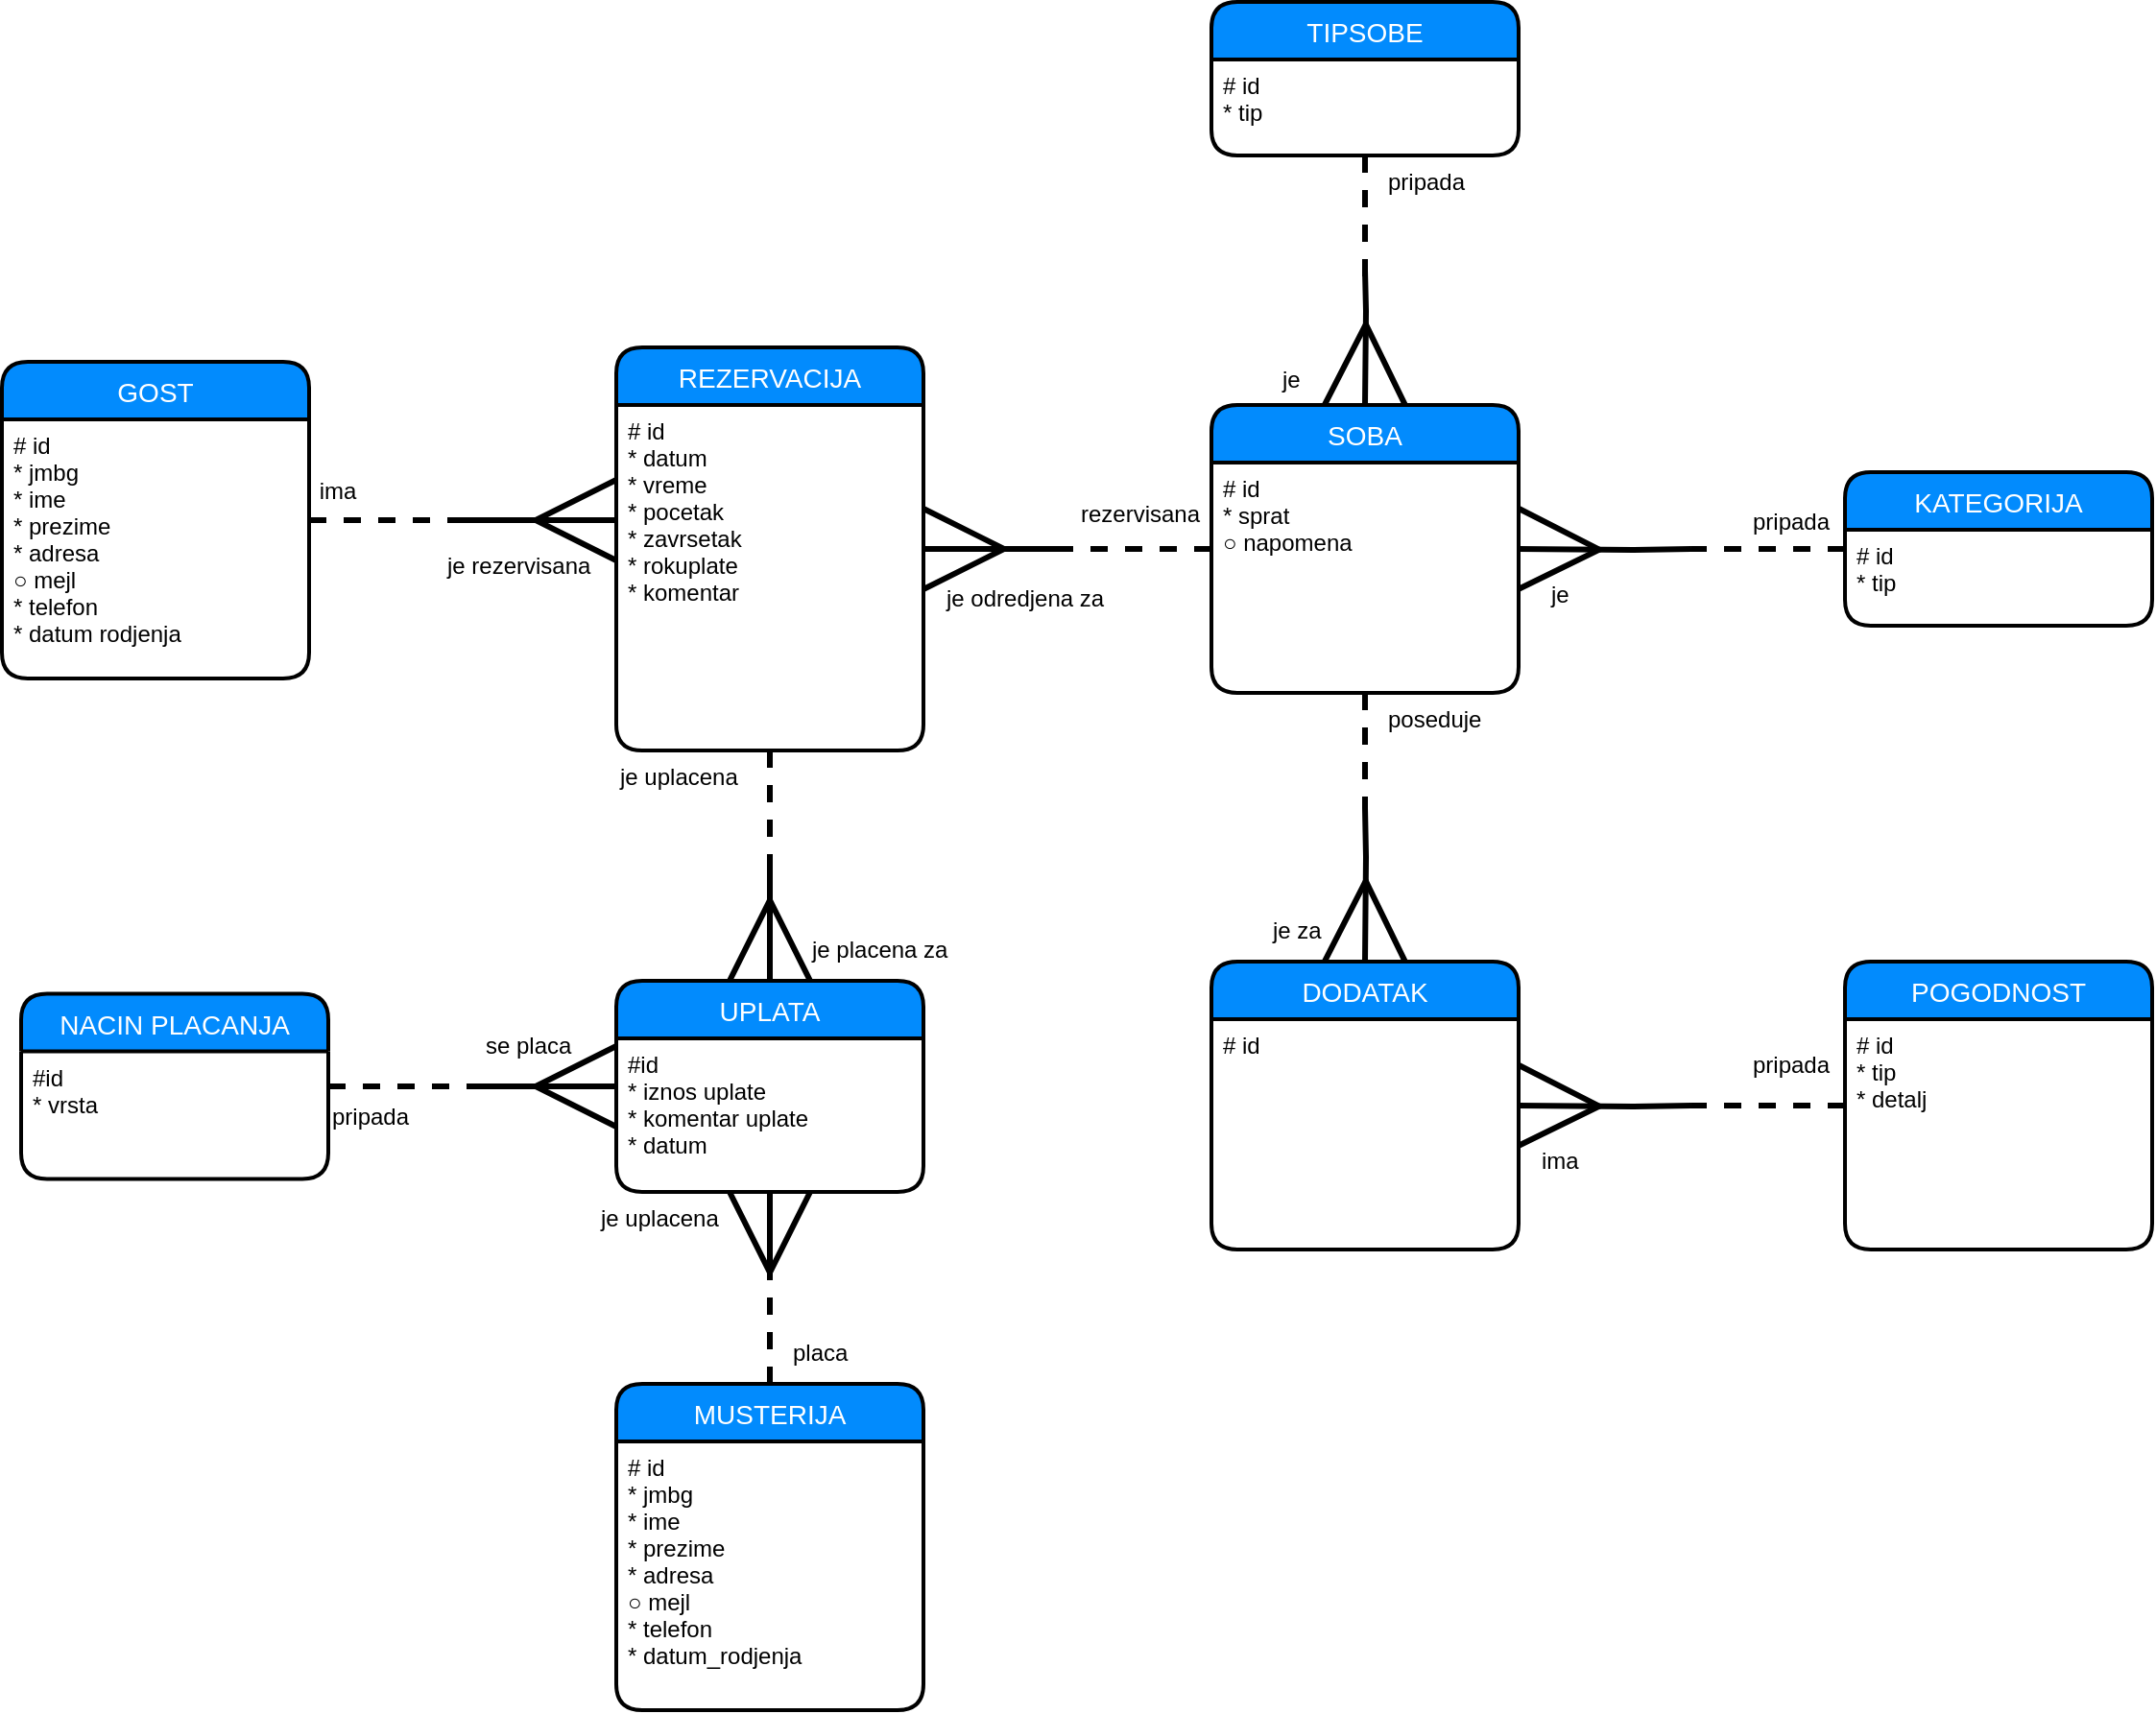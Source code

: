 <mxfile version="13.1.14" type="device"><diagram id="N1i-47K3Nv_V_qPSBVKC" name="Page-1"><mxGraphModel dx="2523" dy="1988" grid="1" gridSize="10" guides="1" tooltips="1" connect="1" arrows="1" fold="1" page="1" pageScale="1" pageWidth="850" pageHeight="1100" math="0" shadow="0"><root><mxCell id="0"/><mxCell id="1" parent="0"/><mxCell id="1yKAOsxujqE0B-REHoKv-37" style="edgeStyle=orthogonalEdgeStyle;rounded=0;orthogonalLoop=1;jettySize=auto;html=1;startSize=38;endArrow=none;endFill=0;endSize=38;strokeWidth=3;fontColor=#FFFFFF;dashed=1;" parent="1" source="1yKAOsxujqE0B-REHoKv-5" edge="1"><mxGeometry relative="1" as="geometry"><mxPoint x="170.0" y="65" as="targetPoint"/></mxGeometry></mxCell><mxCell id="1yKAOsxujqE0B-REHoKv-5" value="SOBA" style="swimlane;childLayout=stackLayout;horizontal=1;startSize=30;horizontalStack=0;rounded=1;fontSize=14;fontStyle=0;strokeWidth=2;resizeParent=0;resizeLast=1;shadow=0;dashed=0;align=center;fillColor=#028BFD;fontColor=#FFFFFF;" parent="1" vertex="1"><mxGeometry x="250" y="-10" width="160" height="150" as="geometry"/></mxCell><mxCell id="1yKAOsxujqE0B-REHoKv-6" value="# id&#xA;* sprat&#xA;○ napomena&#xA;" style="align=left;strokeColor=none;fillColor=none;spacingLeft=4;fontSize=12;verticalAlign=top;resizable=0;rotatable=0;part=1;" parent="1yKAOsxujqE0B-REHoKv-5" vertex="1"><mxGeometry y="30" width="160" height="120" as="geometry"/></mxCell><mxCell id="1yKAOsxujqE0B-REHoKv-7" value="TIPSOBE" style="swimlane;childLayout=stackLayout;horizontal=1;startSize=30;horizontalStack=0;rounded=1;fontSize=14;fontStyle=0;strokeWidth=2;resizeParent=0;resizeLast=1;shadow=0;dashed=0;align=center;fillColor=#028BFD;fontColor=#FFFFFF;" parent="1" vertex="1"><mxGeometry x="250" y="-220" width="160" height="80" as="geometry"/></mxCell><mxCell id="1yKAOsxujqE0B-REHoKv-8" value="# id&#xA;* tip&#xA;" style="align=left;strokeColor=none;fillColor=none;spacingLeft=4;fontSize=12;verticalAlign=top;resizable=0;rotatable=0;part=1;" parent="1yKAOsxujqE0B-REHoKv-7" vertex="1"><mxGeometry y="30" width="160" height="50" as="geometry"/></mxCell><mxCell id="1yKAOsxujqE0B-REHoKv-30" style="edgeStyle=orthogonalEdgeStyle;rounded=0;orthogonalLoop=1;jettySize=auto;html=1;entryX=0.5;entryY=0;entryDx=0;entryDy=0;startSize=38;endArrow=ERmany;endFill=0;endSize=38;strokeWidth=3;fontColor=#FFFFFF;" parent="1" target="1yKAOsxujqE0B-REHoKv-5" edge="1"><mxGeometry relative="1" as="geometry"><mxPoint x="330" y="-80" as="sourcePoint"/></mxGeometry></mxCell><mxCell id="1yKAOsxujqE0B-REHoKv-31" style="edgeStyle=orthogonalEdgeStyle;rounded=0;orthogonalLoop=1;jettySize=auto;html=1;startSize=38;endArrow=none;endFill=0;endSize=38;strokeWidth=3;fontColor=#FFFFFF;dashed=1;" parent="1" source="1yKAOsxujqE0B-REHoKv-8" edge="1"><mxGeometry relative="1" as="geometry"><mxPoint x="330" y="-70" as="targetPoint"/></mxGeometry></mxCell><mxCell id="1yKAOsxujqE0B-REHoKv-34" style="edgeStyle=orthogonalEdgeStyle;rounded=0;orthogonalLoop=1;jettySize=auto;html=1;entryX=1;entryY=0.5;entryDx=0;entryDy=0;startSize=38;endArrow=ERmany;endFill=0;endSize=38;strokeWidth=3;fontColor=#FFFFFF;" parent="1" target="1yKAOsxujqE0B-REHoKv-5" edge="1"><mxGeometry relative="1" as="geometry"><mxPoint x="500" y="65" as="sourcePoint"/></mxGeometry></mxCell><mxCell id="1yKAOsxujqE0B-REHoKv-35" style="edgeStyle=orthogonalEdgeStyle;rounded=0;orthogonalLoop=1;jettySize=auto;html=1;startSize=38;endArrow=none;endFill=0;endSize=38;strokeWidth=3;fontColor=#FFFFFF;dashed=1;" parent="1" source="1yKAOsxujqE0B-REHoKv-11" edge="1"><mxGeometry relative="1" as="geometry"><mxPoint x="500" y="65" as="targetPoint"/></mxGeometry></mxCell><mxCell id="1yKAOsxujqE0B-REHoKv-11" value="KATEGORIJA" style="swimlane;childLayout=stackLayout;horizontal=1;startSize=30;horizontalStack=0;rounded=1;fontSize=14;fontStyle=0;strokeWidth=2;resizeParent=0;resizeLast=1;shadow=0;dashed=0;align=center;fillColor=#028BFD;fontColor=#FFFFFF;" parent="1" vertex="1"><mxGeometry x="580" y="25" width="160" height="80" as="geometry"/></mxCell><mxCell id="1yKAOsxujqE0B-REHoKv-12" value="# id&#xA;* tip&#xA;" style="align=left;strokeColor=none;fillColor=none;spacingLeft=4;fontSize=12;verticalAlign=top;resizable=0;rotatable=0;part=1;" parent="1yKAOsxujqE0B-REHoKv-11" vertex="1"><mxGeometry y="30" width="160" height="50" as="geometry"/></mxCell><mxCell id="1yKAOsxujqE0B-REHoKv-36" style="edgeStyle=orthogonalEdgeStyle;rounded=0;orthogonalLoop=1;jettySize=auto;html=1;startSize=38;endArrow=none;endFill=0;endSize=38;strokeWidth=3;fontColor=#FFFFFF;startArrow=ERmany;startFill=0;" parent="1" source="1yKAOsxujqE0B-REHoKv-16" edge="1"><mxGeometry relative="1" as="geometry"><mxPoint x="170" y="65" as="targetPoint"/></mxGeometry></mxCell><mxCell id="1yKAOsxujqE0B-REHoKv-42" style="edgeStyle=orthogonalEdgeStyle;rounded=0;orthogonalLoop=1;jettySize=auto;html=1;startArrow=ERmany;startFill=0;startSize=38;endArrow=none;endFill=0;endSize=38;strokeWidth=3;fontColor=#FFFFFF;exitX=0.5;exitY=0;exitDx=0;exitDy=0;" parent="1" source="stMQd1ZbPbFEkxC-ro5W-1" edge="1"><mxGeometry relative="1" as="geometry"><mxPoint x="20" y="230" as="targetPoint"/><mxPoint x="20" y="230" as="sourcePoint"/></mxGeometry></mxCell><mxCell id="1yKAOsxujqE0B-REHoKv-22" value="DODATAK" style="swimlane;childLayout=stackLayout;horizontal=1;startSize=30;horizontalStack=0;rounded=1;fontSize=14;fontStyle=0;strokeWidth=2;resizeParent=0;resizeLast=1;shadow=0;dashed=0;align=center;fillColor=#028BFD;fontColor=#FFFFFF;" parent="1" vertex="1"><mxGeometry x="250" y="280" width="160" height="150" as="geometry"/></mxCell><mxCell id="1yKAOsxujqE0B-REHoKv-23" value="# id" style="align=left;strokeColor=none;fillColor=none;spacingLeft=4;fontSize=12;verticalAlign=top;resizable=0;rotatable=0;part=1;" parent="1yKAOsxujqE0B-REHoKv-22" vertex="1"><mxGeometry y="30" width="160" height="120" as="geometry"/></mxCell><mxCell id="1yKAOsxujqE0B-REHoKv-44" style="edgeStyle=orthogonalEdgeStyle;rounded=0;orthogonalLoop=1;jettySize=auto;html=1;entryX=0.5;entryY=0;entryDx=0;entryDy=0;startArrow=none;startFill=0;startSize=38;endArrow=ERmany;endFill=0;endSize=38;strokeWidth=3;fontColor=#FFFFFF;" parent="1" target="1yKAOsxujqE0B-REHoKv-22" edge="1"><mxGeometry relative="1" as="geometry"><mxPoint x="330" y="200" as="sourcePoint"/></mxGeometry></mxCell><mxCell id="1yKAOsxujqE0B-REHoKv-45" style="edgeStyle=orthogonalEdgeStyle;rounded=0;orthogonalLoop=1;jettySize=auto;html=1;startArrow=none;startFill=0;startSize=38;endArrow=none;endFill=0;endSize=38;strokeWidth=3;fontColor=#FFFFFF;dashed=1;" parent="1" source="1yKAOsxujqE0B-REHoKv-6" edge="1"><mxGeometry relative="1" as="geometry"><mxPoint x="330" y="200" as="targetPoint"/></mxGeometry></mxCell><mxCell id="1yKAOsxujqE0B-REHoKv-58" style="edgeStyle=orthogonalEdgeStyle;rounded=0;orthogonalLoop=1;jettySize=auto;html=1;entryX=1;entryY=0.375;entryDx=0;entryDy=0;entryPerimeter=0;startArrow=none;startFill=0;startSize=38;endArrow=ERmany;endFill=0;endSize=38;strokeWidth=3;fontColor=#FFFFFF;" parent="1" target="1yKAOsxujqE0B-REHoKv-23" edge="1"><mxGeometry relative="1" as="geometry"><mxPoint x="500" y="355" as="sourcePoint"/></mxGeometry></mxCell><mxCell id="1yKAOsxujqE0B-REHoKv-59" style="edgeStyle=orthogonalEdgeStyle;rounded=0;orthogonalLoop=1;jettySize=auto;html=1;startArrow=none;startFill=0;startSize=38;endArrow=none;endFill=0;endSize=38;strokeWidth=3;fontColor=#FFFFFF;dashed=1;" parent="1" source="1yKAOsxujqE0B-REHoKv-50" edge="1"><mxGeometry relative="1" as="geometry"><mxPoint x="500" y="355" as="targetPoint"/></mxGeometry></mxCell><mxCell id="1yKAOsxujqE0B-REHoKv-50" value="POGODNOST" style="swimlane;childLayout=stackLayout;horizontal=1;startSize=30;horizontalStack=0;rounded=1;fontSize=14;fontStyle=0;strokeWidth=2;resizeParent=0;resizeLast=1;shadow=0;dashed=0;align=center;fillColor=#028BFD;fontColor=#FFFFFF;" parent="1" vertex="1"><mxGeometry x="580" y="280" width="160" height="150" as="geometry"/></mxCell><mxCell id="1yKAOsxujqE0B-REHoKv-51" value="# id&#xA;* tip&#xA;* detalj&#xA;&#xA;" style="align=left;strokeColor=none;fillColor=none;spacingLeft=4;fontSize=12;verticalAlign=top;resizable=0;rotatable=0;part=1;" parent="1yKAOsxujqE0B-REHoKv-50" vertex="1"><mxGeometry y="30" width="160" height="120" as="geometry"/></mxCell><mxCell id="1yKAOsxujqE0B-REHoKv-65" value="&lt;font color=&quot;#00000000&quot;&gt;ima&lt;/font&gt;" style="text;html=1;strokeColor=none;fillColor=none;align=center;verticalAlign=middle;whiteSpace=wrap;rounded=0;fontColor=#FFFFFF;" parent="1" vertex="1"><mxGeometry x="-220" y="25" width="30" height="20" as="geometry"/></mxCell><mxCell id="1yKAOsxujqE0B-REHoKv-66" value="&lt;font color=&quot;#00000000&quot;&gt;je rezervisana&lt;br&gt;&lt;/font&gt;" style="text;whiteSpace=wrap;html=1;fontColor=#FFFFFF;" parent="1" vertex="1"><mxGeometry x="-150" y="60" width="80" height="30" as="geometry"/></mxCell><mxCell id="1yKAOsxujqE0B-REHoKv-69" value="&lt;font color=&quot;#00000000&quot;&gt;je uplacena&lt;br&gt;&lt;/font&gt;" style="text;whiteSpace=wrap;html=1;fontColor=#FFFFFF;" parent="1" vertex="1"><mxGeometry x="-60" y="170" width="90" height="30" as="geometry"/></mxCell><mxCell id="1yKAOsxujqE0B-REHoKv-71" value="&lt;font color=&quot;#00000000&quot;&gt;rezervisana&lt;/font&gt;" style="text;whiteSpace=wrap;html=1;fontColor=#FFFFFF;" parent="1" vertex="1"><mxGeometry x="180" y="33" width="70" height="27" as="geometry"/></mxCell><mxCell id="1yKAOsxujqE0B-REHoKv-72" value="&lt;font color=&quot;#00000000&quot;&gt;je odredjena za&lt;br&gt;&lt;/font&gt;" style="text;whiteSpace=wrap;html=1;fontColor=#FFFFFF;" parent="1" vertex="1"><mxGeometry x="110" y="76.5" width="90" height="27" as="geometry"/></mxCell><mxCell id="1yKAOsxujqE0B-REHoKv-73" value="&lt;font color=&quot;#00000000&quot;&gt;poseduje&lt;/font&gt;" style="text;whiteSpace=wrap;html=1;fontColor=#FFFFFF;" parent="1" vertex="1"><mxGeometry x="340" y="140" width="70" height="27" as="geometry"/></mxCell><mxCell id="1yKAOsxujqE0B-REHoKv-76" value="&lt;font color=&quot;#00000000&quot;&gt;je za&lt;br&gt;&lt;/font&gt;" style="text;whiteSpace=wrap;html=1;fontColor=#FFFFFF;" parent="1" vertex="1"><mxGeometry x="280" y="250" width="30" height="27" as="geometry"/></mxCell><mxCell id="1yKAOsxujqE0B-REHoKv-77" value="&lt;font color=&quot;#00000000&quot;&gt;ima&lt;/font&gt;" style="text;whiteSpace=wrap;html=1;fontColor=#FFFFFF;" parent="1" vertex="1"><mxGeometry x="420" y="370" width="40" height="27" as="geometry"/></mxCell><mxCell id="1yKAOsxujqE0B-REHoKv-78" value="&lt;font color=&quot;#00000000&quot;&gt;pripada&lt;/font&gt;" style="text;whiteSpace=wrap;html=1;fontColor=#FFFFFF;" parent="1" vertex="1"><mxGeometry x="530" y="320" width="40" height="27" as="geometry"/></mxCell><mxCell id="1yKAOsxujqE0B-REHoKv-79" value="&lt;font color=&quot;#00000000&quot;&gt;pripada&lt;/font&gt;" style="text;whiteSpace=wrap;html=1;fontColor=#FFFFFF;" parent="1" vertex="1"><mxGeometry x="530" y="36.5" width="50" height="27" as="geometry"/></mxCell><mxCell id="1yKAOsxujqE0B-REHoKv-80" value="&lt;font color=&quot;#00000000&quot;&gt;je&lt;/font&gt;" style="text;whiteSpace=wrap;html=1;fontColor=#FFFFFF;" parent="1" vertex="1"><mxGeometry x="425" y="75" width="50" height="27" as="geometry"/></mxCell><mxCell id="1yKAOsxujqE0B-REHoKv-81" value="&lt;font color=&quot;#00000000&quot;&gt;je&lt;/font&gt;" style="text;whiteSpace=wrap;html=1;fontColor=#FFFFFF;" parent="1" vertex="1"><mxGeometry x="285" y="-37" width="20" height="27" as="geometry"/></mxCell><mxCell id="1yKAOsxujqE0B-REHoKv-82" value="&lt;font color=&quot;#00000000&quot;&gt;pripada&lt;/font&gt;" style="text;whiteSpace=wrap;html=1;fontColor=#FFFFFF;" parent="1" vertex="1"><mxGeometry x="340" y="-140" width="80" height="27" as="geometry"/></mxCell><mxCell id="1yKAOsxujqE0B-REHoKv-16" value="REZERVACIJA" style="swimlane;childLayout=stackLayout;horizontal=1;startSize=30;horizontalStack=0;rounded=1;fontSize=14;fontStyle=0;strokeWidth=2;resizeParent=0;resizeLast=1;shadow=0;dashed=0;align=center;fillColor=#028BFD;fontColor=#FFFFFF;" parent="1" vertex="1"><mxGeometry x="-60" y="-40" width="160" height="210" as="geometry"/></mxCell><mxCell id="1yKAOsxujqE0B-REHoKv-17" value="# id&#xA;* datum&#xA;* vreme&#xA;* pocetak&#xA;* zavrsetak&#xA;* rokuplate&#xA;* komentar&#xA;&#xA;" style="align=left;strokeColor=none;fillColor=none;spacingLeft=4;fontSize=12;verticalAlign=top;resizable=0;rotatable=0;part=1;" parent="1yKAOsxujqE0B-REHoKv-16" vertex="1"><mxGeometry y="30" width="160" height="180" as="geometry"/></mxCell><mxCell id="dCE8BZ0g_W73L0imwShd-1" style="edgeStyle=orthogonalEdgeStyle;rounded=0;orthogonalLoop=1;jettySize=auto;html=1;strokeWidth=3;endSize=38;startSize=38;endArrow=ERmany;endFill=0;" parent="1" edge="1"><mxGeometry relative="1" as="geometry"><mxPoint x="-60" y="50" as="targetPoint"/><mxPoint x="-140" y="50" as="sourcePoint"/></mxGeometry></mxCell><mxCell id="EkV30Y01-H9CrcWKCMet-1" style="edgeStyle=orthogonalEdgeStyle;rounded=0;orthogonalLoop=1;jettySize=auto;html=1;strokeWidth=3;endArrow=none;endFill=0;dashed=1;" parent="1" source="1yKAOsxujqE0B-REHoKv-1" edge="1"><mxGeometry relative="1" as="geometry"><mxPoint x="-140" y="50" as="targetPoint"/></mxGeometry></mxCell><mxCell id="1yKAOsxujqE0B-REHoKv-1" value="GOST" style="swimlane;childLayout=stackLayout;horizontal=1;startSize=30;horizontalStack=0;rounded=1;fontSize=14;fontStyle=0;strokeWidth=2;resizeParent=0;resizeLast=1;shadow=0;dashed=0;align=center;fillColor=#028BFD;fontColor=#FFFFFF;" parent="1" vertex="1"><mxGeometry x="-380" y="-32.5" width="160" height="165" as="geometry"/></mxCell><mxCell id="1yKAOsxujqE0B-REHoKv-2" value="# id&#xA;* jmbg&#xA;* ime&#xA;* prezime&#xA;* adresa&#xA;○ mejl&#xA;* telefon&#xA;* datum rodjenja&#xA;" style="align=left;strokeColor=none;fillColor=none;spacingLeft=4;fontSize=12;verticalAlign=top;resizable=0;rotatable=0;part=1;" parent="1yKAOsxujqE0B-REHoKv-1" vertex="1"><mxGeometry y="30" width="160" height="135" as="geometry"/></mxCell><mxCell id="stMQd1ZbPbFEkxC-ro5W-3" style="edgeStyle=orthogonalEdgeStyle;rounded=0;orthogonalLoop=1;jettySize=auto;html=1;entryX=0.5;entryY=1;entryDx=0;entryDy=0;startArrow=none;startFill=0;endArrow=ERmany;endFill=0;strokeWidth=3;endSize=38;startSize=38;" parent="1" target="stMQd1ZbPbFEkxC-ro5W-2" edge="1"><mxGeometry relative="1" as="geometry"><mxPoint x="20" y="440" as="sourcePoint"/></mxGeometry></mxCell><mxCell id="stMQd1ZbPbFEkxC-ro5W-19" style="edgeStyle=orthogonalEdgeStyle;rounded=0;orthogonalLoop=1;jettySize=auto;html=1;dashed=1;startArrow=none;startFill=0;startSize=38;endArrow=none;endFill=0;endSize=38;strokeWidth=3;" parent="1" source="1yKAOsxujqE0B-REHoKv-18" edge="1"><mxGeometry relative="1" as="geometry"><mxPoint x="20" y="440" as="targetPoint"/></mxGeometry></mxCell><mxCell id="r9DKeLdp5VsUgs9qWlCZ-9" style="edgeStyle=orthogonalEdgeStyle;rounded=0;orthogonalLoop=1;jettySize=auto;html=1;startSize=38;endArrow=none;endFill=0;endSize=38;strokeWidth=3;startArrow=ERmany;startFill=0;" edge="1" parent="1" source="stMQd1ZbPbFEkxC-ro5W-1"><mxGeometry relative="1" as="geometry"><mxPoint x="-130" y="345" as="targetPoint"/></mxGeometry></mxCell><mxCell id="stMQd1ZbPbFEkxC-ro5W-1" value="UPLATA" style="swimlane;childLayout=stackLayout;horizontal=1;startSize=30;horizontalStack=0;rounded=1;fontSize=14;fontStyle=0;strokeWidth=2;resizeParent=0;resizeLast=1;shadow=0;dashed=0;align=center;fillColor=#028BFD;fontColor=#FFFFFF;" parent="1" vertex="1"><mxGeometry x="-60" y="290" width="160" height="110" as="geometry"/></mxCell><mxCell id="stMQd1ZbPbFEkxC-ro5W-2" value="#id&#xA;* iznos uplate&#xA;* komentar uplate&#xA;* datum" style="align=left;strokeColor=none;fillColor=none;spacingLeft=4;fontSize=12;verticalAlign=top;resizable=0;rotatable=0;part=1;" parent="stMQd1ZbPbFEkxC-ro5W-1" vertex="1"><mxGeometry y="30" width="160" height="80" as="geometry"/></mxCell><mxCell id="stMQd1ZbPbFEkxC-ro5W-11" value="&lt;font color=&quot;#00000000&quot;&gt;je placena za&lt;br&gt;&lt;/font&gt;" style="text;whiteSpace=wrap;html=1;fontColor=#FFFFFF;" parent="1" vertex="1"><mxGeometry x="40" y="260" width="90" height="30" as="geometry"/></mxCell><mxCell id="stMQd1ZbPbFEkxC-ro5W-12" value="&lt;font color=&quot;#00000000&quot;&gt;pripada&lt;/font&gt;" style="text;whiteSpace=wrap;html=1;fontColor=#FFFFFF;" parent="1" vertex="1"><mxGeometry x="-210" y="347" width="90" height="30" as="geometry"/></mxCell><mxCell id="stMQd1ZbPbFEkxC-ro5W-13" value="&lt;font color=&quot;#00000000&quot;&gt;se placa&lt;br&gt;&lt;/font&gt;" style="text;whiteSpace=wrap;html=1;fontColor=#FFFFFF;" parent="1" vertex="1"><mxGeometry x="-130" y="310" width="90" height="30" as="geometry"/></mxCell><mxCell id="stMQd1ZbPbFEkxC-ro5W-14" value="&lt;font color=&quot;#00000000&quot;&gt;placa&lt;br&gt;&lt;/font&gt;" style="text;whiteSpace=wrap;html=1;fontColor=#FFFFFF;" parent="1" vertex="1"><mxGeometry x="30" y="470" width="90" height="30" as="geometry"/></mxCell><mxCell id="stMQd1ZbPbFEkxC-ro5W-15" value="&lt;font color=&quot;#00000000&quot;&gt;je uplacena&lt;br&gt;&lt;/font&gt;" style="text;whiteSpace=wrap;html=1;fontColor=#FFFFFF;" parent="1" vertex="1"><mxGeometry x="-70" y="400" width="90" height="30" as="geometry"/></mxCell><mxCell id="stMQd1ZbPbFEkxC-ro5W-21" style="edgeStyle=orthogonalEdgeStyle;rounded=0;orthogonalLoop=1;jettySize=auto;html=1;dashed=1;startArrow=none;startFill=0;startSize=38;endArrow=none;endFill=0;endSize=38;strokeWidth=3;" parent="1" source="1yKAOsxujqE0B-REHoKv-17" edge="1"><mxGeometry relative="1" as="geometry"><mxPoint x="20" y="230" as="targetPoint"/></mxGeometry></mxCell><mxCell id="1yKAOsxujqE0B-REHoKv-18" value="MUSTERIJA" style="swimlane;childLayout=stackLayout;horizontal=1;startSize=30;horizontalStack=0;rounded=1;fontSize=14;fontStyle=0;strokeWidth=2;resizeParent=0;resizeLast=1;shadow=0;dashed=0;align=center;fillColor=#028BFD;fontColor=#FFFFFF;" parent="1" vertex="1"><mxGeometry x="-60" y="500" width="160" height="170" as="geometry"/></mxCell><mxCell id="1yKAOsxujqE0B-REHoKv-19" value="# id&#xA;* jmbg&#xA;* ime&#xA;* prezime&#xA;* adresa&#xA;○ mejl&#xA;* telefon&#xA;* datum_rodjenja" style="align=left;strokeColor=none;fillColor=none;spacingLeft=4;fontSize=12;verticalAlign=top;resizable=0;rotatable=0;part=1;" parent="1yKAOsxujqE0B-REHoKv-18" vertex="1"><mxGeometry y="30" width="160" height="140" as="geometry"/></mxCell><mxCell id="r9DKeLdp5VsUgs9qWlCZ-10" style="edgeStyle=orthogonalEdgeStyle;rounded=0;orthogonalLoop=1;jettySize=auto;html=1;startArrow=none;startFill=0;startSize=38;endArrow=none;endFill=0;endSize=38;strokeWidth=3;dashed=1;" edge="1" parent="1" source="stMQd1ZbPbFEkxC-ro5W-8"><mxGeometry relative="1" as="geometry"><mxPoint x="-130" y="345" as="targetPoint"/></mxGeometry></mxCell><mxCell id="stMQd1ZbPbFEkxC-ro5W-8" value="NACIN PLACANJA" style="swimlane;childLayout=stackLayout;horizontal=1;startSize=30;horizontalStack=0;rounded=1;fontSize=14;fontStyle=0;strokeWidth=2;resizeParent=0;resizeLast=1;shadow=0;dashed=0;align=center;fillColor=#028BFD;fontColor=#FFFFFF;" parent="1" vertex="1"><mxGeometry x="-370" y="296.75" width="160" height="96.5" as="geometry"/></mxCell><mxCell id="stMQd1ZbPbFEkxC-ro5W-9" value="#id&#xA;* vrsta" style="align=left;strokeColor=none;fillColor=none;spacingLeft=4;fontSize=12;verticalAlign=top;resizable=0;rotatable=0;part=1;" parent="stMQd1ZbPbFEkxC-ro5W-8" vertex="1"><mxGeometry y="30" width="160" height="66.5" as="geometry"/></mxCell></root></mxGraphModel></diagram></mxfile>
